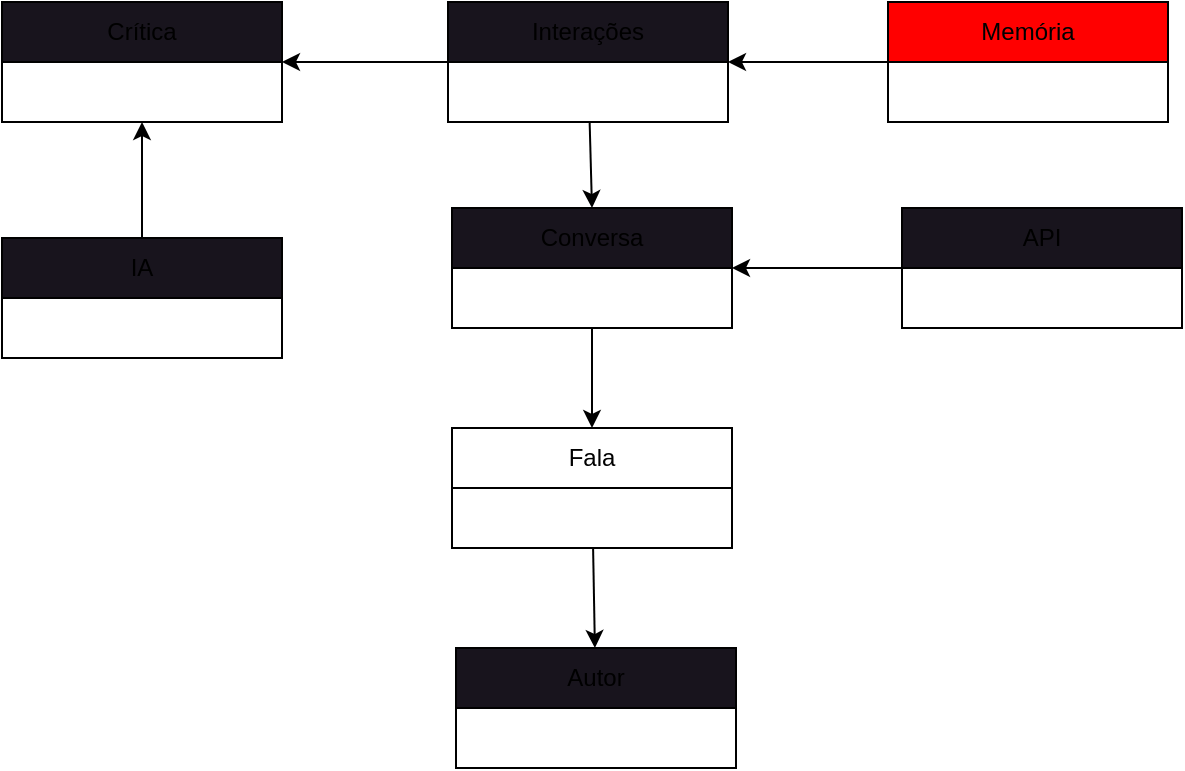 <mxfile>
    <diagram name="Page-1" id="5f0bae14-7c28-e335-631c-24af17079c00">
        <mxGraphModel dx="906" dy="623" grid="0" gridSize="10" guides="1" tooltips="1" connect="1" arrows="1" fold="1" page="1" pageScale="1" pageWidth="1100" pageHeight="850" background="none" math="0" shadow="0">
            <root>
                <mxCell id="0"/>
                <mxCell id="1" parent="0"/>
                <mxCell id="215" style="edgeStyle=none;html=1;entryX=1;entryY=0.5;entryDx=0;entryDy=0;" edge="1" parent="1" source="160" target="198">
                    <mxGeometry relative="1" as="geometry"/>
                </mxCell>
                <mxCell id="160" value="Memória" style="swimlane;fontStyle=0;childLayout=stackLayout;horizontal=1;startSize=30;horizontalStack=0;resizeParent=1;resizeParentMax=0;resizeLast=0;collapsible=1;marginBottom=0;whiteSpace=wrap;html=1;fillColor=#FF0000;" parent="1" vertex="1">
                    <mxGeometry x="550" y="221" width="140" height="60" as="geometry"/>
                </mxCell>
                <mxCell id="202" value="" style="edgeStyle=none;html=1;" edge="1" parent="1" source="191" target="201">
                    <mxGeometry relative="1" as="geometry"/>
                </mxCell>
                <mxCell id="191" value="Fala" style="swimlane;fontStyle=0;childLayout=stackLayout;horizontal=1;startSize=30;horizontalStack=0;resizeParent=1;resizeParentMax=0;resizeLast=0;collapsible=1;marginBottom=0;whiteSpace=wrap;html=1;" vertex="1" parent="1">
                    <mxGeometry x="332" y="434" width="140" height="60" as="geometry"/>
                </mxCell>
                <mxCell id="219" style="edgeStyle=none;html=1;entryX=0.5;entryY=1;entryDx=0;entryDy=0;" edge="1" parent="1" source="196" target="207">
                    <mxGeometry relative="1" as="geometry"/>
                </mxCell>
                <mxCell id="196" value="IA" style="swimlane;fontStyle=0;childLayout=stackLayout;horizontal=1;startSize=30;horizontalStack=0;resizeParent=1;resizeParentMax=0;resizeLast=0;collapsible=1;marginBottom=0;whiteSpace=wrap;html=1;fillColor=rgb(24, 20, 29);" vertex="1" parent="1">
                    <mxGeometry x="107" y="339" width="140" height="60" as="geometry"/>
                </mxCell>
                <mxCell id="216" style="edgeStyle=none;html=1;exitX=0;exitY=0.5;exitDx=0;exitDy=0;entryX=1;entryY=0.5;entryDx=0;entryDy=0;" edge="1" parent="1" source="198" target="207">
                    <mxGeometry relative="1" as="geometry"/>
                </mxCell>
                <mxCell id="217" style="edgeStyle=none;html=1;entryX=0.5;entryY=0;entryDx=0;entryDy=0;" edge="1" parent="1" source="198" target="209">
                    <mxGeometry relative="1" as="geometry"/>
                </mxCell>
                <mxCell id="198" value="Interações" style="swimlane;fontStyle=0;childLayout=stackLayout;horizontal=1;startSize=30;horizontalStack=0;resizeParent=1;resizeParentMax=0;resizeLast=0;collapsible=1;marginBottom=0;whiteSpace=wrap;html=1;fillColor=rgb(24, 20, 29);" vertex="1" parent="1">
                    <mxGeometry x="330" y="221" width="140" height="60" as="geometry"/>
                </mxCell>
                <mxCell id="201" value="Autor" style="swimlane;fontStyle=0;childLayout=stackLayout;horizontal=1;startSize=30;horizontalStack=0;resizeParent=1;resizeParentMax=0;resizeLast=0;collapsible=1;marginBottom=0;whiteSpace=wrap;html=1;fillColor=rgb(24, 20, 29);" vertex="1" parent="1">
                    <mxGeometry x="334" y="544" width="140" height="60" as="geometry"/>
                </mxCell>
                <mxCell id="218" style="edgeStyle=none;html=1;" edge="1" parent="1" source="203" target="209">
                    <mxGeometry relative="1" as="geometry"/>
                </mxCell>
                <mxCell id="203" value="API" style="swimlane;fontStyle=0;childLayout=stackLayout;horizontal=1;startSize=30;horizontalStack=0;resizeParent=1;resizeParentMax=0;resizeLast=0;collapsible=1;marginBottom=0;whiteSpace=wrap;html=1;fillColor=rgb(24, 20, 29);" vertex="1" parent="1">
                    <mxGeometry x="557" y="324" width="140" height="60" as="geometry"/>
                </mxCell>
                <mxCell id="207" value="Crítica" style="swimlane;fontStyle=0;childLayout=stackLayout;horizontal=1;startSize=30;horizontalStack=0;resizeParent=1;resizeParentMax=0;resizeLast=0;collapsible=1;marginBottom=0;whiteSpace=wrap;html=1;fillColor=rgb(24, 20, 29);" vertex="1" parent="1">
                    <mxGeometry x="107" y="221" width="140" height="60" as="geometry"/>
                </mxCell>
                <mxCell id="212" style="edgeStyle=none;html=1;exitX=0.5;exitY=1;exitDx=0;exitDy=0;entryX=0.5;entryY=0;entryDx=0;entryDy=0;" edge="1" parent="1" source="209" target="191">
                    <mxGeometry relative="1" as="geometry"/>
                </mxCell>
                <mxCell id="209" value="Conversa" style="swimlane;fontStyle=0;childLayout=stackLayout;horizontal=1;startSize=30;horizontalStack=0;resizeParent=1;resizeParentMax=0;resizeLast=0;collapsible=1;marginBottom=0;whiteSpace=wrap;html=1;fillColor=rgb(24, 20, 29);" vertex="1" parent="1">
                    <mxGeometry x="332" y="324" width="140" height="60" as="geometry"/>
                </mxCell>
            </root>
        </mxGraphModel>
    </diagram>
</mxfile>
